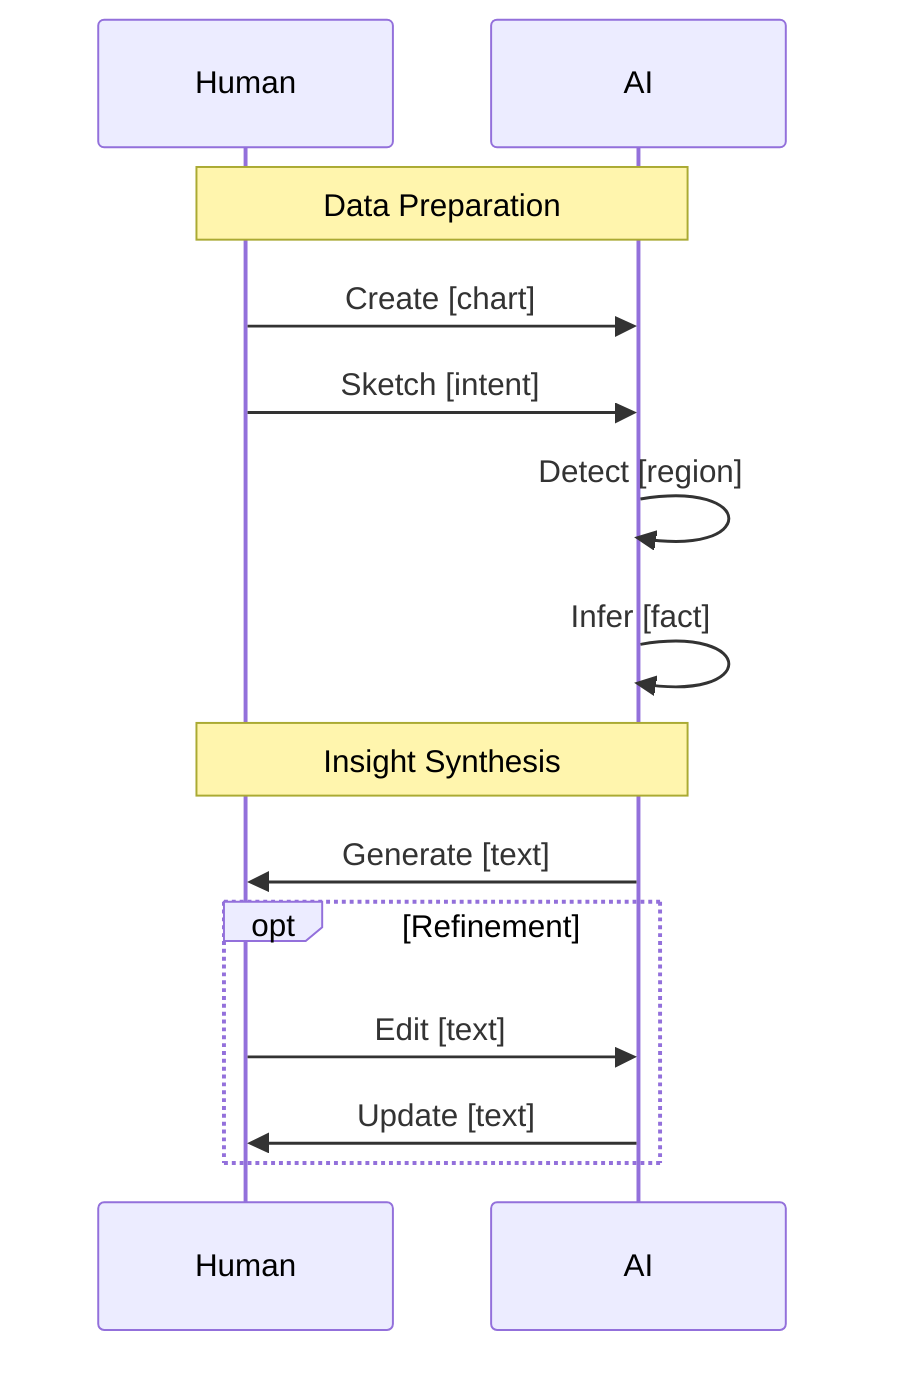 sequenceDiagram
participant H as Human
participant A as AI

note over H,A: Data Preparation
H ->> A: Create [chart] 
H ->> A: Sketch [intent] 
A ->> A: Detect [region] 
A ->> A: Infer [fact] 

note over H,A: Insight Synthesis
A ->> H: Generate [text] 
opt Refinement
H ->> A: Edit [text] 
A ->> H: Update [text] 
end